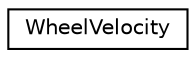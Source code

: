 digraph "Graphical Class Hierarchy"
{
  edge [fontname="Helvetica",fontsize="10",labelfontname="Helvetica",labelfontsize="10"];
  node [fontname="Helvetica",fontsize="10",shape=record];
  rankdir="LR";
  Node1 [label="WheelVelocity",height=0.2,width=0.4,color="black", fillcolor="white", style="filled",URL="$structWheelVelocity.html",tooltip="A simple representation of the position/orientation of an entity within the Arena. "];
}
